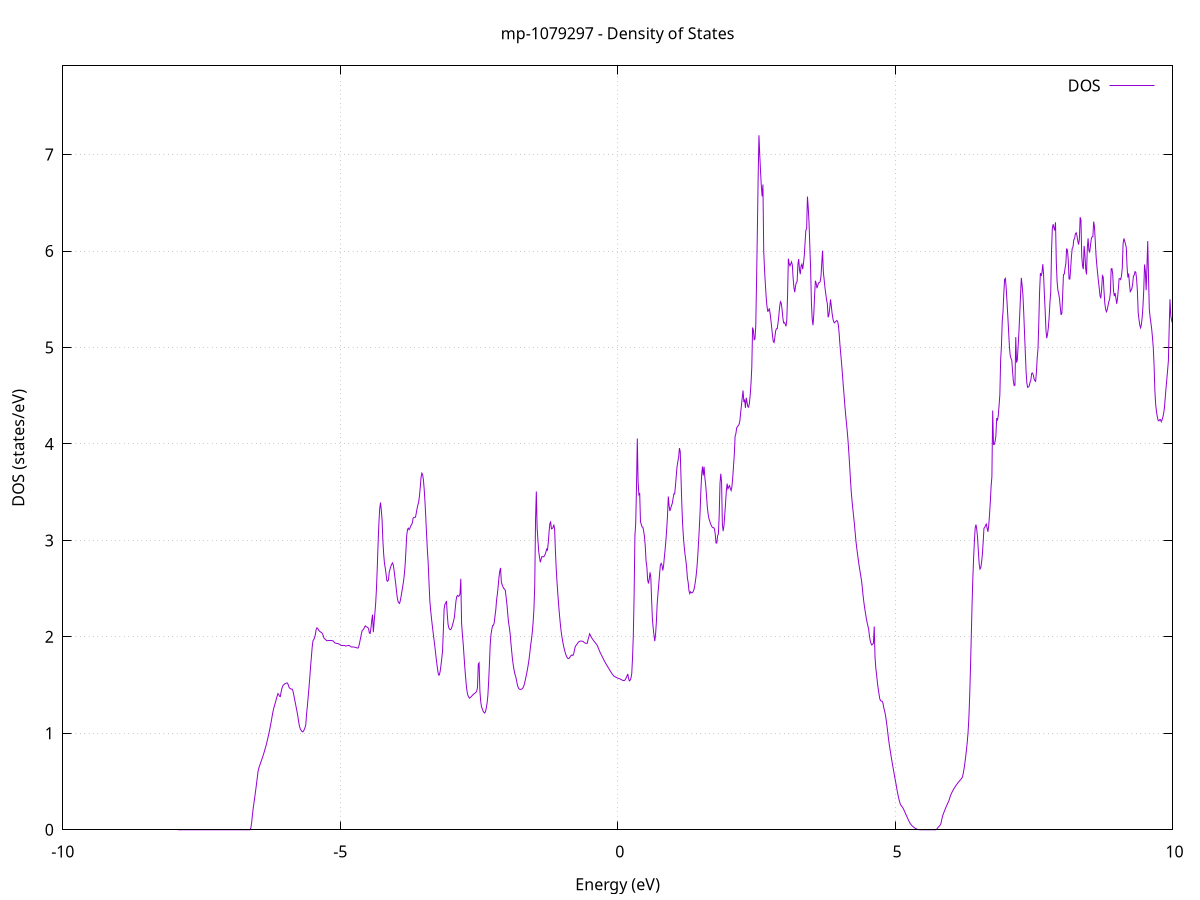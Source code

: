 set title 'mp-1079297 - Density of States'
set xlabel 'Energy (eV)'
set ylabel 'DOS (states/eV)'
set grid
set xrange [-10:10]
set yrange [0:7.920]
set xzeroaxis lt -1
set terminal png size 800,600
set output 'mp-1079297_dos_gnuplot.png'
plot '-' using 1:2 with lines title 'DOS'
-7.928000 0.000000
-7.913700 0.000000
-7.899300 0.000000
-7.885000 0.000000
-7.870700 0.000000
-7.856400 0.000000
-7.842000 0.000000
-7.827700 0.000000
-7.813400 0.000000
-7.799000 0.000000
-7.784700 0.000000
-7.770400 0.000000
-7.756100 0.000000
-7.741700 0.000000
-7.727400 0.000000
-7.713100 0.000000
-7.698700 0.000000
-7.684400 0.000000
-7.670100 0.000000
-7.655800 0.000000
-7.641400 0.000000
-7.627100 0.000000
-7.612800 0.000000
-7.598400 0.000000
-7.584100 0.000000
-7.569800 0.000000
-7.555400 0.000000
-7.541100 0.000000
-7.526800 0.000000
-7.512500 0.000000
-7.498100 0.000000
-7.483800 0.000000
-7.469500 0.000000
-7.455100 0.000000
-7.440800 0.000000
-7.426500 0.000000
-7.412200 0.000000
-7.397800 0.000000
-7.383500 0.000000
-7.369200 0.000000
-7.354800 0.000000
-7.340500 0.000000
-7.326200 0.000000
-7.311900 0.000000
-7.297500 0.000000
-7.283200 0.000000
-7.268900 0.000000
-7.254500 0.000000
-7.240200 0.000000
-7.225900 0.000000
-7.211500 0.000000
-7.197200 0.000000
-7.182900 0.000000
-7.168600 0.000000
-7.154200 0.000000
-7.139900 0.000000
-7.125600 0.000000
-7.111200 0.000000
-7.096900 0.000000
-7.082600 0.000000
-7.068300 0.000000
-7.053900 0.000000
-7.039600 0.000000
-7.025300 0.000000
-7.010900 0.000000
-6.996600 0.000000
-6.982300 0.000000
-6.967900 0.000000
-6.953600 0.000000
-6.939300 0.000000
-6.925000 0.000000
-6.910600 0.000000
-6.896300 0.000000
-6.882000 0.000000
-6.867600 0.000000
-6.853300 0.000000
-6.839000 0.000000
-6.824700 0.000000
-6.810300 0.000000
-6.796000 0.000000
-6.781700 0.000000
-6.767300 0.000000
-6.753000 0.000000
-6.738700 0.000000
-6.724400 0.000000
-6.710000 0.000000
-6.695700 0.000000
-6.681400 0.000000
-6.667000 0.000000
-6.652700 0.000000
-6.638400 0.000000
-6.624000 0.000100
-6.609700 0.021200
-6.595400 0.077900
-6.581100 0.159100
-6.566700 0.228900
-6.552400 0.288700
-6.538100 0.347700
-6.523700 0.408800
-6.509400 0.472600
-6.495100 0.539200
-6.480800 0.606200
-6.466400 0.641800
-6.452100 0.665400
-6.437800 0.688200
-6.423400 0.713200
-6.409100 0.735700
-6.394800 0.759500
-6.380500 0.786400
-6.366100 0.814200
-6.351800 0.842600
-6.337500 0.871600
-6.323100 0.903300
-6.308800 0.938600
-6.294500 0.976300
-6.280100 1.014700
-6.265800 1.054800
-6.251500 1.097700
-6.237200 1.143100
-6.222800 1.190900
-6.208500 1.234100
-6.194200 1.267900
-6.179800 1.297000
-6.165500 1.326200
-6.151200 1.356000
-6.136900 1.384700
-6.122500 1.411300
-6.108200 1.402300
-6.093900 1.384500
-6.079500 1.381100
-6.065200 1.427500
-6.050900 1.465800
-6.036600 1.490600
-6.022200 1.502200
-6.007900 1.509100
-5.993600 1.514300
-5.979200 1.518000
-5.964900 1.521300
-5.950600 1.521700
-5.936200 1.503100
-5.921900 1.476000
-5.907600 1.467300
-5.893300 1.461400
-5.878900 1.458400
-5.864600 1.458000
-5.850300 1.435700
-5.835900 1.393500
-5.821600 1.351800
-5.807300 1.309900
-5.793000 1.267600
-5.778600 1.224300
-5.764300 1.180100
-5.750000 1.122400
-5.735600 1.077300
-5.721300 1.048400
-5.707000 1.033900
-5.692600 1.021100
-5.678300 1.014800
-5.664000 1.021600
-5.649700 1.037200
-5.635300 1.057300
-5.621000 1.086100
-5.606700 1.199600
-5.592300 1.282000
-5.578000 1.374200
-5.563700 1.471500
-5.549400 1.572500
-5.535000 1.686300
-5.520700 1.784400
-5.506400 1.886300
-5.492000 1.957600
-5.477700 1.971200
-5.463400 1.990800
-5.449100 2.021200
-5.434700 2.072400
-5.420400 2.093600
-5.406100 2.087300
-5.391700 2.073000
-5.377400 2.062100
-5.363100 2.054200
-5.348700 2.048500
-5.334400 2.043000
-5.320100 2.032800
-5.305800 2.011800
-5.291400 1.985400
-5.277100 1.978600
-5.262800 1.973800
-5.248400 1.962400
-5.234100 1.959500
-5.219800 1.961500
-5.205500 1.962300
-5.191100 1.962700
-5.176800 1.963000
-5.162500 1.962400
-5.148100 1.961000
-5.133800 1.959200
-5.119500 1.955100
-5.105200 1.940400
-5.090800 1.937000
-5.076500 1.934000
-5.062200 1.931800
-5.047800 1.931500
-5.033500 1.929400
-5.019200 1.925200
-5.004800 1.919600
-4.990500 1.912900
-4.976200 1.911200
-4.961900 1.910400
-4.947500 1.909900
-4.933200 1.910100
-4.918900 1.910500
-4.904500 1.905900
-4.890200 1.905900
-4.875900 1.908100
-4.861600 1.909900
-4.847200 1.910700
-4.832900 1.908700
-4.818600 1.903600
-4.804200 1.896600
-4.789900 1.894300
-4.775600 1.895400
-4.761300 1.895600
-4.746900 1.893700
-4.732600 1.891400
-4.718300 1.888900
-4.703900 1.886700
-4.689600 1.884400
-4.675300 1.885500
-4.660900 1.911000
-4.646600 1.950000
-4.632300 1.990700
-4.618000 2.033100
-4.603600 2.066200
-4.589300 2.072800
-4.575000 2.083000
-4.560600 2.103100
-4.546300 2.113400
-4.532000 2.105400
-4.517700 2.102600
-4.503300 2.096500
-4.489000 2.084800
-4.474700 2.040200
-4.460300 2.035900
-4.446000 2.092200
-4.431700 2.172700
-4.417300 2.230400
-4.403000 2.048900
-4.388700 2.155500
-4.374400 2.251300
-4.360000 2.357400
-4.345700 2.512300
-4.331400 2.730600
-4.317000 2.979200
-4.302700 3.183400
-4.288400 3.329600
-4.274100 3.393100
-4.259700 3.316500
-4.245400 3.209800
-4.231100 2.994600
-4.216700 2.856300
-4.202400 2.761000
-4.188100 2.713400
-4.173800 2.652400
-4.159400 2.581800
-4.145100 2.576400
-4.130800 2.590300
-4.116400 2.672000
-4.102100 2.702400
-4.087800 2.731400
-4.073400 2.751200
-4.059100 2.766900
-4.044800 2.748500
-4.030500 2.694500
-4.016100 2.626100
-4.001800 2.559600
-3.987500 2.484800
-3.973100 2.412000
-3.958800 2.369700
-3.944500 2.352600
-3.930200 2.346800
-3.915800 2.378400
-3.901500 2.423900
-3.887200 2.474200
-3.872800 2.525200
-3.858500 2.578200
-3.844200 2.648400
-3.829900 2.747600
-3.815500 2.897300
-3.801200 3.053300
-3.786900 3.113800
-3.772500 3.126900
-3.758200 3.110800
-3.743900 3.125500
-3.729500 3.151400
-3.715200 3.161800
-3.700900 3.180600
-3.686600 3.231100
-3.672200 3.238500
-3.657900 3.239300
-3.643600 3.240800
-3.629200 3.283400
-3.614900 3.329000
-3.600600 3.366600
-3.586300 3.397100
-3.571900 3.460600
-3.557600 3.550600
-3.543300 3.652900
-3.528900 3.697400
-3.514600 3.682100
-3.500300 3.624000
-3.486000 3.527100
-3.471600 3.393600
-3.457300 3.230600
-3.443000 3.053400
-3.428600 2.893900
-3.414300 2.764100
-3.400000 2.563700
-3.385600 2.382100
-3.371300 2.281800
-3.357000 2.203100
-3.342700 2.128700
-3.328300 2.058300
-3.314000 1.991300
-3.299700 1.924900
-3.285300 1.854200
-3.271000 1.780300
-3.256700 1.712900
-3.242400 1.650800
-3.228000 1.605400
-3.213700 1.604700
-3.199400 1.641100
-3.185000 1.701800
-3.170700 1.771400
-3.156400 1.849800
-3.142000 2.055800
-3.127700 2.287000
-3.113400 2.337900
-3.099100 2.349800
-3.084700 2.371700
-3.070400 2.230500
-3.056100 2.128000
-3.041700 2.093800
-3.027400 2.078500
-3.013100 2.074900
-2.998800 2.083100
-2.984400 2.106600
-2.970100 2.137100
-2.955800 2.167600
-2.941400 2.208000
-2.927100 2.295200
-2.912800 2.376100
-2.898500 2.419800
-2.884100 2.429700
-2.869800 2.420200
-2.855500 2.425400
-2.841100 2.443500
-2.826800 2.601900
-2.812500 2.139000
-2.798100 2.025400
-2.783800 1.930400
-2.769500 1.808400
-2.755200 1.690700
-2.740800 1.584400
-2.726500 1.491800
-2.712200 1.426400
-2.697800 1.391600
-2.683500 1.376600
-2.669200 1.364100
-2.654900 1.371600
-2.640500 1.378700
-2.626200 1.387800
-2.611900 1.398000
-2.597500 1.405100
-2.583200 1.411300
-2.568900 1.418100
-2.554600 1.425600
-2.540200 1.437500
-2.525900 1.476600
-2.511600 1.717400
-2.497200 1.730100
-2.482900 1.442900
-2.468600 1.334700
-2.454200 1.277200
-2.439900 1.253200
-2.425600 1.231100
-2.411300 1.217900
-2.396900 1.210400
-2.382600 1.224400
-2.368300 1.259500
-2.353900 1.309700
-2.339600 1.386300
-2.325300 1.533700
-2.311000 1.716100
-2.296600 1.921600
-2.282300 2.025500
-2.268000 2.076600
-2.253600 2.117900
-2.239300 2.119900
-2.225000 2.143600
-2.210700 2.214300
-2.196300 2.278700
-2.182000 2.381600
-2.167700 2.442700
-2.153300 2.524000
-2.139000 2.617100
-2.124700 2.680800
-2.110300 2.715100
-2.096000 2.568800
-2.081700 2.541000
-2.067400 2.519400
-2.053000 2.501900
-2.038700 2.496100
-2.024400 2.481500
-2.010000 2.412400
-1.995700 2.338500
-1.981400 2.244700
-1.967100 2.152400
-1.952700 2.099900
-1.938400 2.036500
-1.924100 1.939200
-1.909700 1.850900
-1.895400 1.766900
-1.881100 1.706400
-1.866800 1.656900
-1.852400 1.614900
-1.838100 1.591000
-1.823800 1.552200
-1.809400 1.509700
-1.795100 1.479800
-1.780800 1.463100
-1.766400 1.457100
-1.752100 1.455400
-1.737800 1.456600
-1.723500 1.461200
-1.709100 1.469100
-1.694800 1.485500
-1.680500 1.511100
-1.666100 1.547800
-1.651800 1.586500
-1.637500 1.626800
-1.623200 1.671500
-1.608800 1.720500
-1.594500 1.777600
-1.580200 1.847300
-1.565800 1.923800
-1.551500 1.979800
-1.537200 2.055600
-1.522800 2.155300
-1.508500 2.293400
-1.494200 2.527400
-1.479900 3.207500
-1.465500 3.507200
-1.451200 3.128600
-1.436900 3.004000
-1.422500 2.885400
-1.408200 2.825500
-1.393900 2.773600
-1.379600 2.802400
-1.365200 2.832600
-1.350900 2.830500
-1.336600 2.830500
-1.322200 2.836900
-1.307900 2.853400
-1.293600 2.878500
-1.279300 2.910500
-1.264900 2.899900
-1.250600 2.975200
-1.236300 3.085300
-1.221900 3.174200
-1.207600 3.190500
-1.193300 3.120400
-1.178900 3.123800
-1.164600 3.133400
-1.150300 3.163700
-1.136000 3.119700
-1.121600 2.890800
-1.107300 2.708200
-1.093000 2.570100
-1.078600 2.448100
-1.064300 2.338000
-1.050000 2.238800
-1.035700 2.149800
-1.021300 2.071100
-1.007000 2.010400
-0.992700 1.960200
-0.978300 1.917000
-0.964000 1.879400
-0.949700 1.847400
-0.935400 1.820100
-0.921000 1.797400
-0.906700 1.781800
-0.892400 1.774500
-0.878000 1.775700
-0.863700 1.786300
-0.849400 1.800200
-0.835000 1.809200
-0.820700 1.811800
-0.806400 1.806400
-0.792100 1.826200
-0.777700 1.864300
-0.763400 1.900200
-0.749100 1.911600
-0.734700 1.922400
-0.720400 1.934700
-0.706100 1.946100
-0.691800 1.952700
-0.677400 1.955400
-0.663100 1.956500
-0.648800 1.956200
-0.634400 1.954600
-0.620100 1.950800
-0.605800 1.943100
-0.591500 1.937500
-0.577100 1.932900
-0.562800 1.934300
-0.548500 1.932500
-0.534100 1.971100
-0.519800 1.998800
-0.505500 2.031400
-0.491100 2.017100
-0.476800 1.999200
-0.462500 1.985700
-0.448200 1.973000
-0.433800 1.961500
-0.419500 1.951000
-0.405200 1.940300
-0.390800 1.930000
-0.376500 1.919700
-0.362200 1.904900
-0.347900 1.882800
-0.333500 1.862200
-0.319200 1.843300
-0.304900 1.826700
-0.290500 1.810100
-0.276200 1.793400
-0.261900 1.776500
-0.247500 1.759600
-0.233200 1.743800
-0.218900 1.729400
-0.204600 1.715300
-0.190200 1.701400
-0.175900 1.687700
-0.161600 1.674100
-0.147200 1.660400
-0.132900 1.646400
-0.118600 1.633200
-0.104300 1.621000
-0.089900 1.609700
-0.075600 1.599000
-0.061300 1.591000
-0.046900 1.586400
-0.032600 1.581900
-0.018300 1.577500
-0.004000 1.573800
0.010400 1.570500
0.024700 1.567600
0.039000 1.564800
0.053400 1.560500
0.067700 1.556300
0.082000 1.551900
0.096400 1.548200
0.110700 1.547500
0.125000 1.548200
0.139300 1.559400
0.153700 1.575100
0.168000 1.593900
0.182300 1.616000
0.196700 1.568500
0.211000 1.543800
0.225300 1.550800
0.239600 1.572700
0.254000 1.618200
0.268300 1.781300
0.282600 2.019100
0.297000 2.435400
0.311300 3.048700
0.325600 3.176200
0.339900 3.557800
0.354300 4.056900
0.368600 3.606400
0.382900 3.475500
0.397300 3.491500
0.411600 3.194600
0.425900 3.166000
0.440300 3.139500
0.454600 3.137400
0.468900 3.095800
0.483200 3.042000
0.497600 2.940900
0.511900 2.786900
0.526200 2.726900
0.540600 2.591600
0.554900 2.553200
0.569200 2.597200
0.583500 2.669000
0.597900 2.616000
0.612200 2.383600
0.626500 2.182700
0.640900 2.090500
0.655200 2.014300
0.669500 1.956100
0.683800 2.028100
0.698200 2.155500
0.712500 2.342900
0.726800 2.448200
0.741200 2.547200
0.755500 2.650900
0.769800 2.742100
0.784200 2.761500
0.798500 2.745500
0.812800 2.688400
0.827100 2.731800
0.841500 2.824400
0.855800 2.906900
0.870100 3.002300
0.884500 3.118800
0.898800 3.257500
0.913100 3.455000
0.927400 3.358600
0.941800 3.304800
0.956100 3.333700
0.970400 3.359800
0.984800 3.384200
0.999100 3.433900
1.013400 3.482800
1.027800 3.481300
1.042100 3.567100
1.056400 3.669000
1.070700 3.765500
1.085100 3.817700
1.099400 3.863900
1.113700 3.957600
1.128100 3.920000
1.142400 3.641600
1.156700 3.377600
1.171000 3.168000
1.185400 3.034800
1.199700 2.933000
1.214000 2.857500
1.228400 2.796000
1.242700 2.721700
1.257000 2.611900
1.271300 2.562400
1.285700 2.477700
1.300000 2.448200
1.314300 2.467900
1.328700 2.456700
1.343000 2.457300
1.357300 2.465400
1.371700 2.484000
1.386000 2.518900
1.400300 2.571200
1.414600 2.634200
1.429000 2.718600
1.443300 2.831900
1.457600 2.976500
1.472000 3.127900
1.486300 3.301200
1.500600 3.525900
1.514900 3.685800
1.529300 3.766500
1.543600 3.673300
1.557900 3.763900
1.572300 3.649600
1.586600 3.577300
1.600900 3.468900
1.615200 3.353300
1.629600 3.278700
1.643900 3.229200
1.658200 3.205300
1.672600 3.175400
1.686900 3.155800
1.701200 3.140100
1.715600 3.132300
1.729900 3.133000
1.744200 3.119100
1.758500 3.067700
1.772900 2.973600
1.787200 2.973200
1.801500 3.047800
1.815900 3.068800
1.830200 3.261800
1.844500 3.589900
1.858800 3.691700
1.873200 3.605600
1.887500 3.166900
1.901800 3.096400
1.916200 3.153900
1.930500 3.265500
1.944800 3.384800
1.959100 3.515800
1.973500 3.589200
1.987800 3.535400
2.002100 3.555400
2.016500 3.568300
2.030800 3.537600
2.045100 3.517300
2.059500 3.557900
2.073800 3.646300
2.088100 3.770700
2.102400 3.889300
2.116800 4.079900
2.131100 4.107300
2.145400 4.167500
2.159800 4.178500
2.174100 4.191100
2.188400 4.202800
2.202700 4.239000
2.217100 4.323600
2.231400 4.402500
2.245700 4.478900
2.260100 4.554000
2.274400 4.435700
2.288700 4.460800
2.303100 4.373900
2.317400 4.478800
2.331700 4.437000
2.346000 4.385400
2.360400 4.381600
2.374700 4.421600
2.389000 4.508700
2.403400 4.628400
2.417700 4.794300
2.432000 5.207400
2.446300 5.182000
2.460700 5.080700
2.475000 5.088800
2.489300 5.225700
2.503700 5.686900
2.518000 6.204700
2.532300 6.763200
2.546600 7.200200
2.561000 7.001100
2.575300 6.827900
2.589600 6.674100
2.604000 6.566800
2.618300 6.689500
2.632600 6.002400
2.647000 5.807600
2.661300 5.667800
2.675600 5.532500
2.689900 5.435500
2.704300 5.376400
2.718600 5.379300
2.732900 5.406400
2.747300 5.354800
2.761600 5.286800
2.775900 5.209500
2.790200 5.127700
2.804600 5.062300
2.818900 5.052100
2.833200 5.105000
2.847600 5.173000
2.861900 5.195400
2.876200 5.195500
2.890500 5.255300
2.904900 5.329000
2.919200 5.421700
2.933500 5.475100
2.947900 5.462100
2.962200 5.400400
2.976500 5.313700
2.990900 5.255500
3.005200 5.259600
3.019500 5.244300
3.033800 5.219800
3.048200 5.282900
3.062500 5.542400
3.076800 5.921300
3.091200 5.869600
3.105500 5.846700
3.119800 5.868000
3.134100 5.888100
3.148500 5.853100
3.162800 5.718000
3.177100 5.622200
3.191500 5.573600
3.205800 5.635800
3.220100 5.672500
3.234400 5.684200
3.248800 5.863400
3.263100 5.917200
3.277400 5.804700
3.291800 5.760000
3.306100 5.845400
3.320400 5.863400
3.334800 5.812200
3.349100 5.872300
3.363400 5.951800
3.377700 6.084800
3.392100 6.214700
3.406400 6.234000
3.420700 6.564800
3.435100 6.450800
3.449400 6.291700
3.463700 6.051800
3.478000 5.814900
3.492400 5.463000
3.506700 5.290500
3.521000 5.231400
3.535400 5.347100
3.549700 5.541000
3.564000 5.692000
3.578400 5.665800
3.592700 5.614700
3.607000 5.642700
3.621300 5.670100
3.635700 5.673100
3.650000 5.683000
3.664300 5.735600
3.678700 5.871800
3.693000 6.003600
3.707300 5.782300
3.721600 5.705100
3.736000 5.623300
3.750300 5.558300
3.764600 5.496500
3.779000 5.455800
3.793300 5.313400
3.807600 5.338200
3.821900 5.406000
3.836300 5.498600
3.850600 5.431900
3.864900 5.355400
3.879300 5.300100
3.893600 5.267400
3.907900 5.255600
3.922300 5.266400
3.936600 5.273700
3.950900 5.280200
3.965200 5.269100
3.979600 5.227700
3.993900 5.130900
4.008200 5.015900
4.022600 4.922500
4.036900 4.827400
4.051200 4.724800
4.065500 4.611800
4.079900 4.512000
4.094200 4.406000
4.108500 4.305200
4.122900 4.220900
4.137200 4.137400
4.151500 4.037600
4.165800 3.918200
4.180200 3.786500
4.194500 3.644400
4.208800 3.516000
4.223200 3.416000
4.237500 3.333800
4.251800 3.255200
4.266200 3.173400
4.280500 3.084700
4.294800 2.991700
4.309100 2.922100
4.323500 2.857200
4.337800 2.795800
4.352100 2.738400
4.366500 2.685500
4.380800 2.634800
4.395100 2.584500
4.409400 2.510600
4.423800 2.425900
4.438100 2.357300
4.452400 2.297500
4.466800 2.245500
4.481100 2.194800
4.495400 2.150900
4.509700 2.114800
4.524100 2.077500
4.538400 2.009000
4.552700 1.959000
4.567100 1.930100
4.581400 1.915300
4.595700 1.924100
4.610100 1.934800
4.624400 2.107900
4.638700 1.790400
4.653000 1.674700
4.667400 1.605700
4.681700 1.526000
4.696000 1.463200
4.710400 1.406800
4.724700 1.356600
4.739000 1.338300
4.753300 1.334400
4.767700 1.332900
4.782000 1.311400
4.796300 1.264900
4.810700 1.232900
4.825000 1.195000
4.839300 1.141200
4.853600 1.079800
4.868000 1.009400
4.882300 0.940800
4.896600 0.880500
4.911000 0.826700
4.925300 0.774400
4.939600 0.723900
4.954000 0.676600
4.968300 0.629500
4.982600 0.582100
4.996900 0.537400
5.011300 0.492800
5.025600 0.446300
5.039900 0.397800
5.054300 0.357200
5.068600 0.321200
5.082900 0.286900
5.097200 0.262200
5.111600 0.250100
5.125900 0.239600
5.140200 0.227500
5.154600 0.212000
5.168900 0.192900
5.183200 0.174000
5.197600 0.155500
5.211900 0.137200
5.226200 0.119200
5.240500 0.101500
5.254900 0.084200
5.269200 0.069100
5.283500 0.056800
5.297900 0.047100
5.312200 0.038700
5.326500 0.031100
5.340800 0.024400
5.355200 0.018400
5.369500 0.013300
5.383800 0.009100
5.398200 0.005600
5.412500 0.003000
5.426800 0.001200
5.441100 0.000200
5.455500 0.000000
5.469800 0.000000
5.484100 0.000000
5.498500 0.000000
5.512800 0.000000
5.527100 0.000000
5.541500 0.000000
5.555800 0.000000
5.570100 0.000000
5.584400 0.000000
5.598800 0.000000
5.613100 0.000000
5.627400 0.000000
5.641800 0.000000
5.656100 0.000000
5.670400 0.000000
5.684700 0.000000
5.699100 0.000000
5.713400 0.000000
5.727700 0.000000
5.742100 0.001800
5.756400 0.010500
5.770700 0.020900
5.785000 0.031100
5.799400 0.039600
5.813700 0.049400
5.828000 0.067300
5.842400 0.107800
5.856700 0.143000
5.871000 0.166300
5.885400 0.188000
5.899700 0.209000
5.914000 0.229100
5.928300 0.248400
5.942700 0.267100
5.957000 0.285200
5.971300 0.303300
5.985700 0.331100
6.000000 0.356200
6.014300 0.375100
6.028600 0.392400
6.043000 0.408100
6.057300 0.422400
6.071600 0.436000
6.086000 0.449000
6.100300 0.461400
6.114600 0.473000
6.128900 0.483900
6.143300 0.494100
6.157600 0.504200
6.171900 0.514100
6.186300 0.523900
6.200600 0.533100
6.214900 0.548800
6.229300 0.585800
6.243600 0.633900
6.257900 0.691000
6.272200 0.756300
6.286600 0.828000
6.300900 0.908900
6.315200 1.007000
6.329600 1.151500
6.343900 1.372200
6.358200 1.658400
6.372500 1.981800
6.386900 2.320400
6.401200 2.604700
6.415500 2.819000
6.429900 2.995300
6.444200 3.131200
6.458500 3.164100
6.472900 3.109300
6.487200 3.026000
6.501500 2.884000
6.515800 2.754300
6.530200 2.702700
6.544500 2.715500
6.558800 2.770600
6.573200 2.856300
6.587500 2.976100
6.601800 3.126800
6.616100 3.133100
6.630500 3.157400
6.644800 3.169600
6.659100 3.125400
6.673500 3.089600
6.687800 3.154000
6.702100 3.264400
6.716400 3.398500
6.730800 3.561400
6.745100 3.660600
6.759400 4.347400
6.773800 3.995500
6.788100 3.995600
6.802400 4.027100
6.816800 4.080100
6.831100 4.268300
6.845400 4.242300
6.859700 4.294400
6.874100 4.395600
6.888400 4.508900
6.902700 4.868900
6.917100 5.016900
6.931400 5.271600
6.945700 5.373000
6.960000 5.566400
6.974400 5.706300
6.988700 5.717400
7.003000 5.613900
7.017400 5.474000
7.031700 5.325600
7.046000 5.172100
7.060300 5.016600
7.074700 4.918200
7.089000 4.888400
7.103300 4.868600
7.117700 4.754200
7.132000 4.650300
7.146300 4.605300
7.160700 4.610200
7.175000 5.108300
7.189300 4.844300
7.203600 4.871800
7.218000 5.012400
7.232300 5.162100
7.246600 5.343900
7.261000 5.537500
7.275300 5.722200
7.289600 5.645500
7.303900 5.548000
7.318300 5.367300
7.332600 5.158600
7.346900 4.953200
7.361300 4.750200
7.375600 4.628200
7.389900 4.586500
7.404200 4.591100
7.418600 4.602300
7.432900 4.640900
7.447200 4.661300
7.461600 4.731200
7.475900 4.736300
7.490200 4.717300
7.504600 4.675900
7.518900 4.657100
7.533200 4.649100
7.547500 4.745300
7.561900 4.893100
7.576200 4.988800
7.590500 5.265500
7.604900 5.583500
7.619200 5.771500
7.633500 5.741900
7.647800 5.776700
7.662200 5.863900
7.676500 5.759200
7.690800 5.552100
7.705200 5.379500
7.719500 5.179100
7.733800 5.096400
7.748200 5.139500
7.762500 5.206400
7.776800 5.315200
7.791100 5.468100
7.805500 5.573600
7.819800 6.000600
7.834100 6.232700
7.848500 6.278700
7.862800 6.242500
7.877100 6.213200
7.891400 6.298000
7.905800 5.886600
7.920100 5.682800
7.934400 5.594200
7.948800 5.558500
7.963100 5.507500
7.977400 5.417600
7.991700 5.337800
8.006100 5.356900
8.020400 5.545900
8.034700 5.755100
8.049100 5.760600
8.063400 5.821100
8.077700 5.869900
8.092100 6.026700
8.106400 6.008400
8.120700 5.913500
8.135000 5.712200
8.149400 5.709200
8.163700 5.806300
8.178000 5.939600
8.192400 6.026600
8.206700 6.042500
8.221000 6.116900
8.235300 6.129900
8.249700 6.178800
8.264000 6.190500
8.278300 6.160000
8.292700 6.107000
8.307000 6.067200
8.321300 6.119900
8.335600 6.350300
8.350000 6.322500
8.364300 5.945900
8.378600 5.847100
8.393000 5.812700
8.407300 6.053300
8.421600 5.963600
8.436000 5.812100
8.450300 5.757800
8.464600 6.032500
8.478900 6.131700
8.493300 6.004500
8.507600 5.990300
8.521900 6.058800
8.536300 6.125400
8.550600 6.148200
8.564900 6.149300
8.579200 6.305700
8.593600 6.254100
8.607900 6.103800
8.622200 5.950300
8.636600 5.850300
8.650900 5.766700
8.665200 5.686400
8.679500 5.615000
8.693900 5.535800
8.708200 5.510400
8.722500 5.599800
8.736900 5.745300
8.751200 5.731900
8.765500 5.586700
8.779900 5.459900
8.794200 5.398700
8.808500 5.371000
8.822800 5.390700
8.837200 5.432200
8.851500 5.473300
8.865800 5.498900
8.880200 5.568200
8.894500 5.815500
8.908800 5.817900
8.923100 5.757200
8.937500 5.583900
8.951800 5.532800
8.966100 5.564200
8.980500 5.508600
8.994800 5.453600
9.009100 5.510100
9.023500 5.605000
9.037800 5.712200
9.052100 5.714700
9.066400 5.704800
9.080800 5.744000
9.095100 5.824700
9.109400 6.073200
9.123800 6.130800
9.138100 6.103800
9.152400 6.073200
9.166700 6.038700
9.181100 5.837600
9.195400 5.726800
9.209700 5.767100
9.224100 5.662600
9.238400 5.579600
9.252700 5.593500
9.267000 5.610700
9.281400 5.654600
9.295700 5.739900
9.310000 5.751200
9.324400 5.787100
9.338700 5.780300
9.353000 5.710400
9.367400 5.586200
9.381700 5.363000
9.396000 5.290800
9.410300 5.230900
9.424700 5.204100
9.439000 5.238500
9.453300 5.310200
9.467700 5.426800
9.482000 5.597500
9.496300 5.860300
9.510600 5.793800
9.525000 5.594700
9.539300 5.833200
9.553600 6.103800
9.568000 5.721600
9.582300 5.395700
9.596600 5.314100
9.610900 5.255100
9.625300 5.190100
9.639600 5.099000
9.653900 4.995900
9.668300 4.809700
9.682600 4.549600
9.696900 4.408000
9.711300 4.335000
9.725600 4.285200
9.739900 4.245500
9.754200 4.238900
9.768600 4.252000
9.782900 4.253400
9.797200 4.230700
9.811600 4.249800
9.825900 4.276100
9.840200 4.315900
9.854500 4.374900
9.868900 4.475900
9.883200 4.580000
9.897500 4.670800
9.911900 4.763700
9.926200 4.865900
9.940500 5.207500
9.954800 5.500200
9.969200 5.327700
9.983500 5.282100
9.997800 5.256000
10.012200 5.192600
10.026500 5.131600
10.040800 5.051500
10.055200 4.977300
10.069500 4.893500
10.083800 4.814500
10.098100 4.746300
10.112500 4.720600
10.126800 4.658000
10.141100 4.662300
10.155500 4.713200
10.169800 4.758200
10.184100 4.807500
10.198400 4.837200
10.212800 5.008400
10.227100 5.236700
10.241400 5.283900
10.255800 5.317000
10.270100 5.417400
10.284400 5.468700
10.298800 5.556400
10.313100 5.727500
10.327400 5.853100
10.341700 5.782000
10.356100 5.564500
10.370400 5.359300
10.384700 5.187100
10.399100 5.045100
10.413400 4.938000
10.427700 4.860500
10.442000 4.804300
10.456400 4.754600
10.470700 4.724000
10.485000 4.694800
10.499400 4.672600
10.513700 4.682300
10.528000 4.731200
10.542300 4.754400
10.556700 4.739400
10.571000 4.700200
10.585300 4.664500
10.599700 4.676700
10.614000 4.708700
10.628300 4.744700
10.642700 4.774800
10.657000 4.806700
10.671300 4.814400
10.685600 4.808900
10.700000 4.841300
10.714300 4.863800
10.728600 4.939800
10.743000 5.052800
10.757300 5.125400
10.771600 5.218300
10.785900 5.134200
10.800300 5.087700
10.814600 5.144100
10.828900 5.089700
10.843300 5.080100
10.857600 5.091300
10.871900 5.130000
10.886200 5.170800
10.900600 5.143500
10.914900 5.070300
10.929200 5.016100
10.943600 5.156700
10.957900 5.231200
10.972200 5.270800
10.986600 5.292300
11.000900 5.238600
11.015200 5.104700
11.029500 4.942600
11.043900 4.832600
11.058200 4.749100
11.072500 4.673600
11.086900 4.616300
11.101200 4.567500
11.115500 4.539400
11.129800 4.478900
11.144200 4.461200
11.158500 4.483200
11.172800 4.564800
11.187200 4.742400
11.201500 4.943100
11.215800 5.062100
11.230100 5.050400
11.244500 4.941100
11.258800 4.740200
11.273100 4.670700
11.287500 4.639500
11.301800 4.647700
11.316100 4.577600
11.330500 4.519100
11.344800 4.447100
11.359100 4.352700
11.373400 4.238400
11.387800 4.215200
11.402100 4.178200
11.416400 4.146600
11.430800 4.099700
11.445100 4.104000
11.459400 4.589500
11.473700 4.468900
11.488100 4.353200
11.502400 4.283500
11.516700 4.318000
11.531100 4.414100
11.545400 4.519200
11.559700 4.574500
11.574000 4.656200
11.588400 4.766900
11.602700 4.889200
11.617000 4.811000
11.631400 4.597300
11.645700 4.448000
11.660000 4.446800
11.674400 4.490500
11.688700 4.567000
11.703000 4.650000
11.717300 4.710300
11.731700 4.751700
11.746000 4.780400
11.760300 4.814600
11.774700 4.822300
11.789000 4.808700
11.803300 4.786300
11.817600 4.760600
11.832000 4.707400
11.846300 4.643600
11.860600 4.659600
11.875000 4.627400
11.889300 4.491300
11.903600 4.570600
11.918000 4.668900
11.932300 4.687400
11.946600 4.703200
11.960900 4.730800
11.975300 4.791200
11.989600 4.876900
12.003900 4.937700
12.018300 4.977200
12.032600 5.041000
12.046900 5.130500
12.061200 5.229700
12.075600 5.337000
12.089900 5.452300
12.104200 5.511100
12.118600 5.456000
12.132900 5.373900
12.147200 5.428500
12.161500 5.320200
12.175900 5.159600
12.190200 5.197400
12.204500 5.240700
12.218900 5.255900
12.233200 5.279000
12.247500 5.297000
12.261900 5.267000
12.276200 5.241900
12.290500 5.073000
12.304800 4.895400
12.319200 4.767600
12.333500 4.726300
12.347800 4.712400
12.362200 4.745000
12.376500 4.817900
12.390800 4.830900
12.405100 4.762300
12.419500 4.715700
12.433800 4.668900
12.448100 4.583900
12.462500 4.525800
12.476800 4.467500
12.491100 4.407200
12.505400 4.359600
12.519800 4.348600
12.534100 4.373200
12.548400 4.412000
12.562800 4.452300
12.577100 4.494900
12.591400 4.540500
12.605800 4.598000
12.620100 4.720500
12.634400 4.859400
12.648700 4.935000
12.663100 4.986900
12.677400 5.020400
12.691700 5.006500
12.706100 4.895600
12.720400 4.816300
12.734700 4.771900
12.749000 4.756600
12.763400 4.758600
12.777700 4.766600
12.792000 4.780200
12.806400 4.788200
12.820700 4.794100
12.835000 4.805200
12.849300 4.844400
12.863700 4.876900
12.878000 4.854200
12.892300 4.861100
12.906700 4.878600
12.921000 4.884400
12.935300 4.892600
12.949700 4.914200
12.964000 4.942100
12.978300 4.966200
12.992600 4.998500
13.007000 5.043500
13.021300 5.091100
13.035600 5.152500
13.050000 5.155400
13.064300 5.209400
13.078600 5.282200
13.092900 5.320700
13.107300 5.366900
13.121600 5.342200
13.135900 5.331100
13.150300 5.323000
13.164600 5.262200
13.178900 5.124500
13.193300 4.940300
13.207600 4.787900
13.221900 4.676500
13.236200 4.603000
13.250600 4.584800
13.264900 4.585900
13.279200 4.606800
13.293600 4.634300
13.307900 4.659900
13.322200 4.678900
13.336500 4.696200
13.350900 4.760800
13.365200 4.858900
13.379500 4.958500
13.393900 5.063300
13.408200 5.158500
13.422500 5.234300
13.436800 5.291800
13.451200 5.339300
13.465500 5.319800
13.479800 5.255000
13.494200 5.192900
13.508500 5.154700
13.522800 5.110300
13.537200 5.061400
13.551500 5.000100
13.565800 4.870400
13.580100 4.789400
13.594500 4.744700
13.608800 4.727300
13.623100 4.750100
13.637500 4.786700
13.651800 4.841200
13.666100 4.939500
13.680400 5.046300
13.694800 5.161600
13.709100 5.300600
13.723400 5.448400
13.737800 5.586300
13.752100 5.719600
13.766400 5.768300
13.780700 5.766100
13.795100 5.726300
13.809400 5.640600
13.823700 5.459700
13.838100 5.295300
13.852400 5.170800
13.866700 5.036200
13.881100 4.982400
13.895400 4.902400
13.909700 4.708700
13.924000 4.574900
13.938400 4.458900
13.952700 4.408800
13.967000 4.397600
13.981400 4.461400
13.995700 4.585400
14.010000 4.707400
14.024300 4.917400
14.038700 5.122700
14.053000 5.323300
14.067300 5.515300
14.081700 5.672600
14.096000 5.788900
14.110300 5.877700
14.124600 5.918500
14.139000 5.876000
14.153300 5.788100
14.167600 5.677200
14.182000 5.560100
14.196300 5.452500
14.210600 5.355600
14.225000 5.287200
14.239300 5.244900
14.253600 5.224600
14.267900 5.216700
14.282300 5.226100
14.296600 5.253800
14.310900 5.321800
14.325300 5.399800
14.339600 5.461700
14.353900 5.549700
14.368200 5.591900
14.382600 5.628700
14.396900 5.669300
14.411200 5.640100
14.425600 5.615900
14.439900 5.603300
14.454200 5.548800
14.468600 5.474100
14.482900 5.420500
14.497200 5.481100
14.511500 5.559400
14.525900 5.528700
14.540200 5.505300
14.554500 5.637500
14.568900 5.655700
14.583200 5.704400
14.597500 5.954500
14.611800 6.170000
14.626200 6.289900
14.640500 6.024900
14.654800 5.797600
14.669200 5.673700
14.683500 5.581700
14.697800 5.494600
14.712100 5.352400
14.726500 5.226500
14.740800 5.189600
14.755100 5.176600
14.769500 5.165800
14.783800 5.159700
14.798100 5.157900
14.812500 5.222500
14.826800 5.401300
14.841100 5.639900
14.855400 5.739400
14.869800 6.049400
14.884100 6.189700
14.898400 6.211400
14.912800 6.273000
14.927100 6.191700
14.941400 6.039700
14.955700 5.854700
14.970100 5.675000
14.984400 5.515700
14.998700 5.449800
15.013100 5.451000
15.027400 5.470600
15.041700 5.483300
15.056000 5.485400
15.070400 5.270500
15.084700 5.258400
15.099000 5.262500
15.113400 5.276500
15.127700 5.293400
15.142000 5.193100
15.156400 5.205800
15.170700 5.272500
15.185000 5.332900
15.199300 5.367600
15.213700 5.388000
15.228000 5.327500
15.242300 5.220800
15.256700 5.140400
15.271000 5.127600
15.285300 5.219200
15.299600 5.348700
15.314000 5.512700
15.328300 5.710100
15.342600 5.865900
15.357000 5.979700
15.371300 6.070000
15.385600 6.047700
15.399900 5.989300
15.414300 5.987700
15.428600 6.018400
15.442900 6.036000
15.457300 6.041800
15.471600 6.040200
15.485900 5.996500
15.500300 5.963100
15.514600 5.888500
15.528900 5.827100
15.543200 5.808700
15.557600 5.751800
15.571900 5.678300
15.586200 5.594200
15.600600 5.431600
15.614900 5.196200
15.629200 5.082500
15.643500 4.996600
15.657900 4.941500
15.672200 4.912000
15.686500 4.893700
15.700900 4.890400
15.715200 4.905000
15.729500 4.995300
15.743900 5.148600
15.758200 5.278700
15.772500 5.367600
15.786800 5.471800
15.801200 5.609100
15.815500 5.726600
15.829800 5.840400
15.844200 5.827100
15.858500 5.778000
15.872800 5.723900
15.887100 5.534500
15.901500 5.405900
15.915800 5.306600
15.930100 5.298400
15.944500 5.279100
15.958800 5.236300
15.973100 5.214300
15.987400 5.207800
16.001800 5.197600
16.016100 5.170900
16.030400 5.114900
16.044800 5.093600
16.059100 5.156600
16.073400 5.257500
16.087800 5.312400
16.102100 5.336500
16.116400 5.344900
16.130700 5.387500
16.145100 5.454300
16.159400 5.521900
16.173700 5.566000
16.188100 5.596000
16.202400 5.661300
16.216700 5.761400
16.231000 5.791800
16.245400 5.759800
16.259700 5.607000
16.274000 5.522600
16.288400 5.536200
16.302700 5.588000
16.317000 5.603100
16.331300 5.563900
16.345700 5.481400
16.360000 5.471200
16.374300 5.452900
16.388700 5.458100
16.403000 5.487600
16.417300 5.543200
16.431700 5.578400
16.446000 5.612200
16.460300 5.633900
16.474600 5.598200
16.489000 5.500900
16.503300 5.428700
16.517600 5.433800
16.532000 5.491100
16.546300 5.481500
16.560600 5.436900
16.574900 5.338100
16.589300 5.250100
16.603600 5.088600
16.617900 4.953300
16.632300 4.850500
16.646600 4.835200
16.660900 4.863500
16.675200 4.907900
16.689600 4.930900
16.703900 4.963500
16.718200 5.003300
16.732600 5.052900
16.746900 5.155800
16.761200 5.144900
16.775600 5.142100
16.789900 5.160100
16.804200 5.028800
16.818500 5.016200
16.832900 5.019100
16.847200 5.146800
16.861500 5.247700
16.875900 5.357600
16.890200 5.455300
16.904500 5.599400
16.918800 5.677000
16.933200 5.808900
16.947500 5.816200
16.961800 5.702400
16.976200 5.702900
16.990500 5.753700
17.004800 5.799700
17.019100 5.859300
17.033500 5.968300
17.047800 6.444500
17.062100 6.416100
17.076500 6.400900
17.090800 6.460500
17.105100 6.514700
17.119500 6.501200
17.133800 6.379000
17.148100 6.190200
17.162400 6.119600
17.176800 6.077200
17.191100 6.056600
17.205400 6.021100
17.219800 5.979100
17.234100 5.917900
17.248400 5.823900
17.262700 5.739200
17.277100 5.764500
17.291400 5.893200
17.305700 5.994800
17.320100 6.092400
17.334400 6.220100
17.348700 6.323700
17.363100 6.332500
17.377400 6.316500
17.391700 6.320600
17.406000 6.320300
17.420400 6.346100
17.434700 6.317200
17.449000 6.270600
17.463400 6.225300
17.477700 6.208100
17.492000 6.181300
17.506300 6.163200
17.520700 6.150700
17.535000 6.113100
17.549300 6.081200
17.563700 6.162800
17.578000 6.166400
17.592300 6.127700
17.606600 6.140700
17.621000 6.188900
17.635300 6.250000
17.649600 6.253200
17.664000 6.297200
17.678300 6.383500
17.692600 6.359200
17.707000 6.335400
17.721300 6.291500
17.735600 6.236900
17.749900 6.144600
17.764300 6.061800
17.778600 5.934700
17.792900 5.827200
17.807300 5.765200
17.821600 5.750500
17.835900 5.756200
17.850200 5.844900
17.864600 5.838100
17.878900 5.842800
17.893200 5.787100
17.907600 5.723100
17.921900 5.658200
17.936200 5.541000
17.950500 5.457000
17.964900 5.349100
17.979200 5.281500
17.993500 5.259600
18.007900 5.283700
18.022200 5.323300
18.036500 5.351000
18.050900 5.348400
18.065200 5.336300
18.079500 5.345800
18.093800 5.346300
18.108200 5.167500
18.122500 5.054500
18.136800 4.965300
18.151200 4.872900
18.165500 4.776000
18.179800 4.682300
18.194100 4.578500
18.208500 4.449700
18.222800 4.372200
18.237100 4.326800
18.251500 4.270200
18.265800 4.212700
18.280100 4.152100
18.294400 4.087700
18.308800 4.022500
18.323100 3.976300
18.337400 3.987600
18.351800 3.911800
18.366100 3.727600
18.380400 3.538000
18.394800 3.344400
18.409100 3.198500
18.423400 3.123800
18.437700 3.059900
18.452100 3.006600
18.466400 2.963800
18.480700 2.932600
18.495100 2.903300
18.509400 2.863800
18.523700 2.811600
18.538000 2.748600
18.552400 2.678100
18.566700 2.599000
18.581000 2.508000
18.595400 2.404400
18.609700 2.304600
18.624000 2.208400
18.638400 2.109100
18.652700 2.022600
18.667000 1.927000
18.681300 1.839800
18.695700 1.760000
18.710000 1.675600
18.724300 1.587500
18.738700 1.490100
18.753000 1.427600
18.767300 1.412700
18.781600 1.429000
18.796000 1.579100
18.810300 1.554800
18.824600 1.458300
18.839000 1.188200
18.853300 1.138000
18.867600 1.097900
18.881900 1.049900
18.896300 0.999900
18.910600 1.005600
18.924900 0.773500
18.939300 0.680600
18.953600 0.605900
18.967900 0.535800
18.982300 0.471400
18.996600 0.410400
19.010900 0.351000
19.025200 0.293300
19.039600 0.245200
19.053900 0.207300
19.068200 0.177600
19.082600 0.153600
19.096900 0.132600
19.111200 0.114800
19.125500 0.100100
19.139900 0.086900
19.154200 0.074600
19.168500 0.063100
19.182900 0.053100
19.197200 0.044800
19.211500 0.038300
19.225800 0.033300
19.240200 0.028700
19.254500 0.024500
19.268800 0.020600
19.283200 0.017100
19.297500 0.013900
19.311800 0.011000
19.326200 0.008400
19.340500 0.006200
19.354800 0.004300
19.369100 0.002800
19.383500 0.001600
19.397800 0.000700
19.412100 0.000200
19.426500 0.000000
19.440800 0.000000
19.455100 0.000000
19.469400 0.000000
19.483800 0.000000
19.498100 0.000000
19.512400 0.000000
19.526800 0.000000
19.541100 0.000000
19.555400 0.000000
19.569700 0.000000
19.584100 0.000000
19.598400 0.000000
19.612700 0.000000
19.627100 0.000000
19.641400 0.000000
19.655700 0.000000
19.670100 0.000000
19.684400 0.000000
19.698700 0.000000
19.713000 0.000000
19.727400 0.000000
19.741700 0.000000
19.756000 0.000000
19.770400 0.000000
19.784700 0.000000
19.799000 0.000000
19.813300 0.000000
19.827700 0.000000
19.842000 0.000000
19.856300 0.000000
19.870700 0.000000
19.885000 0.000000
19.899300 0.000000
19.913700 0.000000
19.928000 0.000000
19.942300 0.000000
19.956600 0.000000
19.971000 0.000000
19.985300 0.000000
19.999600 0.000000
20.014000 0.000000
20.028300 0.000000
20.042600 0.000000
20.056900 0.000000
20.071300 0.000000
20.085600 0.000000
20.099900 0.000000
20.114300 0.000000
20.128600 0.000000
20.142900 0.000000
20.157200 0.000000
20.171600 0.000000
20.185900 0.000000
20.200200 0.000000
20.214600 0.000000
20.228900 0.000000
20.243200 0.000000
20.257600 0.000000
20.271900 0.000000
20.286200 0.000000
20.300500 0.000000
20.314900 0.000000
20.329200 0.000000
20.343500 0.000000
20.357900 0.000000
20.372200 0.000000
20.386500 0.000000
20.400800 0.000000
20.415200 0.000000
20.429500 0.000000
20.443800 0.000000
20.458200 0.000000
20.472500 0.000000
20.486800 0.000000
20.501100 0.000000
20.515500 0.000000
20.529800 0.000000
20.544100 0.000000
20.558500 0.000000
20.572800 0.000000
20.587100 0.000000
20.601500 0.000000
20.615800 0.000000
20.630100 0.000000
20.644400 0.000000
20.658800 0.000000
20.673100 0.000000
20.687400 0.000000
20.701800 0.000000
20.716100 0.000000
20.730400 0.000000
e
